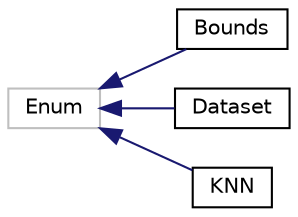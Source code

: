 digraph "Graphical Class Hierarchy"
{
 // LATEX_PDF_SIZE
  edge [fontname="Helvetica",fontsize="10",labelfontname="Helvetica",labelfontsize="10"];
  node [fontname="Helvetica",fontsize="10",shape=record];
  rankdir="LR";
  Node0 [label="Enum",height=0.2,width=0.4,color="grey75", fillcolor="white", style="filled",tooltip=" "];
  Node0 -> Node1 [dir="back",color="midnightblue",fontsize="10",style="solid",fontname="Helvetica"];
  Node1 [label="Bounds",height=0.2,width=0.4,color="black", fillcolor="white", style="filled",URL="$classmain_1_1_bounds.html",tooltip=" "];
  Node0 -> Node2 [dir="back",color="midnightblue",fontsize="10",style="solid",fontname="Helvetica"];
  Node2 [label="Dataset",height=0.2,width=0.4,color="black", fillcolor="white", style="filled",URL="$classmain_1_1_dataset.html",tooltip=" "];
  Node0 -> Node3 [dir="back",color="midnightblue",fontsize="10",style="solid",fontname="Helvetica"];
  Node3 [label="KNN",height=0.2,width=0.4,color="black", fillcolor="white", style="filled",URL="$classmain_1_1_k_n_n.html",tooltip=" "];
}
